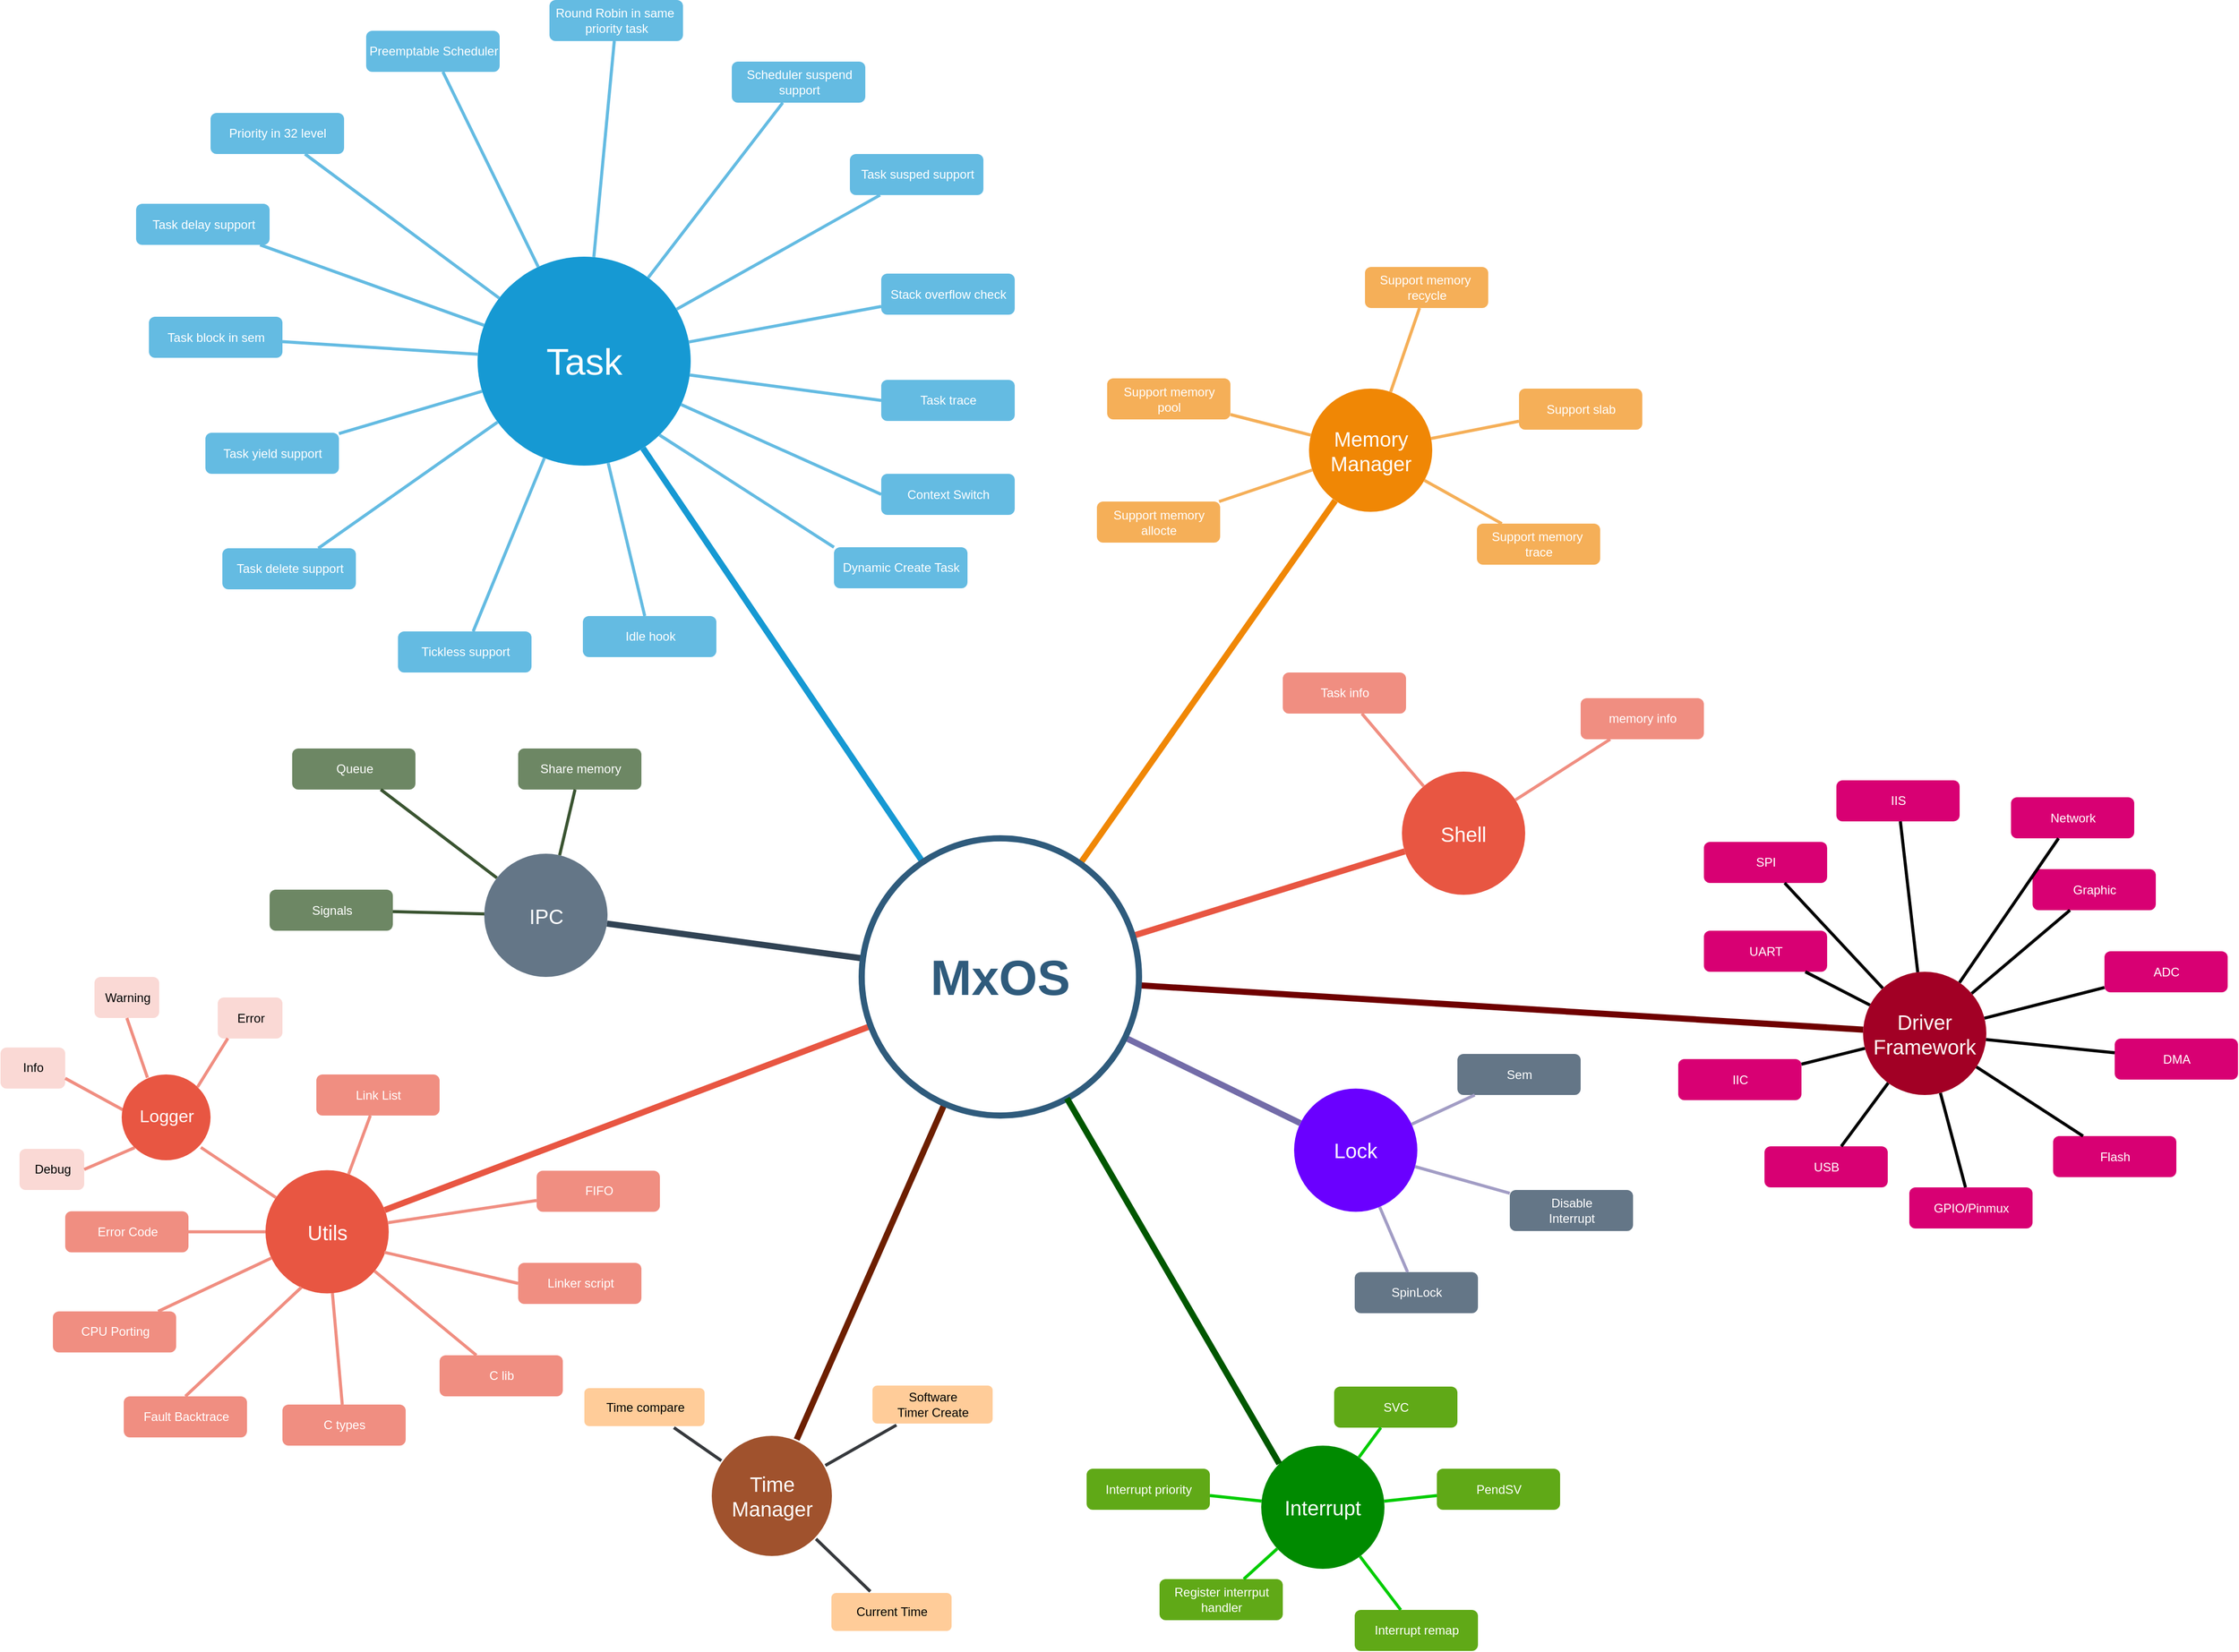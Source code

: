 <mxfile version="14.1.5" type="device"><diagram id="6a731a19-8d31-9384-78a2-239565b7b9f0" name="Page-1"><mxGraphModel dx="3749" dy="2404" grid="1" gridSize="10" guides="1" tooltips="1" connect="1" arrows="1" fold="1" page="1" pageScale="1" pageWidth="1169" pageHeight="827" math="0" shadow="0"><root><mxCell id="0"/><mxCell id="1" parent="0"/><mxCell id="1350" value="Task" style="ellipse;whiteSpace=wrap;html=1;shadow=0;fontFamily=Helvetica;fontSize=36;fontColor=#FFFFFF;align=center;strokeWidth=3;fillColor=#1699D3;strokeColor=none;" parent="1" vertex="1"><mxGeometry x="587" y="110" width="207.5" height="203.5" as="geometry"/></mxCell><mxCell id="1351" value="Memory&lt;br&gt;Manager" style="ellipse;whiteSpace=wrap;html=1;shadow=0;fontFamily=Helvetica;fontSize=20;fontColor=#FFFFFF;align=center;strokeWidth=3;fillColor=#F08705;strokeColor=none;gradientColor=none;" parent="1" vertex="1"><mxGeometry x="1396.5" y="238.5" width="120" height="120" as="geometry"/></mxCell><mxCell id="1352" value="Shell" style="ellipse;whiteSpace=wrap;html=1;shadow=0;fontFamily=Helvetica;fontSize=20;fontColor=#FFFFFF;align=center;strokeWidth=3;fillColor=#E85642;strokeColor=none;" parent="1" vertex="1"><mxGeometry x="1487" y="611.5" width="120" height="120" as="geometry"/></mxCell><mxCell id="1353" value="Driver Framework" style="ellipse;whiteSpace=wrap;html=1;shadow=0;fontFamily=Helvetica;fontSize=20;fontColor=#ffffff;align=center;strokeWidth=3;fillColor=#a20025;strokeColor=none;" parent="1" vertex="1"><mxGeometry x="1936" y="806.5" width="120" height="120" as="geometry"/></mxCell><mxCell id="1354" value="Lock" style="ellipse;whiteSpace=wrap;html=1;shadow=0;fontFamily=Helvetica;fontSize=20;fontColor=#ffffff;align=center;strokeWidth=3;fillColor=#6a00ff;strokeColor=none;" parent="1" vertex="1"><mxGeometry x="1382" y="920.25" width="120" height="120" as="geometry"/></mxCell><mxCell id="1355" value="Time&lt;br&gt;Manager" style="ellipse;whiteSpace=wrap;html=1;shadow=0;fontFamily=Helvetica;fontSize=20;fontColor=#ffffff;align=center;strokeWidth=3;fillColor=#a0522d;strokeColor=#FFFFFF;" parent="1" vertex="1"><mxGeometry x="813.5" y="1257" width="120" height="120" as="geometry"/></mxCell><mxCell id="1356" value="Utils" style="ellipse;whiteSpace=wrap;html=1;shadow=0;fontFamily=Helvetica;fontSize=20;fontColor=#FFFFFF;align=center;strokeWidth=3;fillColor=#E85642;strokeColor=none;" parent="1" vertex="1"><mxGeometry x="380.5" y="999.75" width="120" height="120" as="geometry"/></mxCell><mxCell id="1357" value="Support memory&lt;br&gt;allocte" style="rounded=1;fillColor=#f5af58;strokeColor=none;strokeWidth=3;shadow=0;html=1;fontColor=#FFFFFF;" parent="1" vertex="1"><mxGeometry x="1190" y="348.5" width="120" height="40" as="geometry"/></mxCell><mxCell id="1358" value="Task delete support" style="rounded=1;fillColor=#64BBE2;strokeColor=none;strokeWidth=3;shadow=0;html=1;fontColor=#FFFFFF;" parent="1" vertex="1"><mxGeometry x="338.5" y="394" width="130" height="40" as="geometry"/></mxCell><mxCell id="1359" style="endArrow=none;strokeWidth=6;strokeColor=#1699D3;html=1;" parent="1" source="1515" target="1350" edge="1"><mxGeometry relative="1" as="geometry"/></mxCell><mxCell id="1360" style="endArrow=none;strokeWidth=6;strokeColor=#f08705;html=1;" parent="1" source="1515" target="1351" edge="1"><mxGeometry relative="1" as="geometry"/></mxCell><mxCell id="1361" style="endArrow=none;strokeWidth=6;strokeColor=#E85642;html=1;" parent="1" source="1515" target="1352" edge="1"><mxGeometry relative="1" as="geometry"/></mxCell><mxCell id="1362" style="endArrow=none;strokeWidth=6;strokeColor=#6F0000;html=1;fillColor=#a20025;" parent="1" source="1515" target="1353" edge="1"><mxGeometry relative="1" as="geometry"/></mxCell><mxCell id="1363" style="endArrow=none;strokeWidth=6;strokeColor=#314354;html=1;fillColor=#647687;" parent="1" source="1515" target="1516" edge="1"><mxGeometry relative="1" as="geometry"/></mxCell><mxCell id="1364" style="endArrow=none;strokeWidth=6;strokeColor=#736ca8;html=1;" parent="1" source="1515" target="1354" edge="1"><mxGeometry relative="1" as="geometry"/></mxCell><mxCell id="1365" value="" style="edgeStyle=none;endArrow=none;strokeWidth=6;strokeColor=#6D1F00;html=1;fillColor=#a0522d;" parent="1" source="1515" target="1355" edge="1"><mxGeometry x="181" y="226.5" width="100" height="100" as="geometry"><mxPoint x="181" y="326.5" as="sourcePoint"/><mxPoint x="281" y="226.5" as="targetPoint"/></mxGeometry></mxCell><mxCell id="1366" value="" style="edgeStyle=none;endArrow=none;strokeWidth=6;strokeColor=#E85642;html=1;" parent="1" source="1515" target="1356" edge="1"><mxGeometry x="181" y="226.5" width="100" height="100" as="geometry"><mxPoint x="181" y="326.5" as="sourcePoint"/><mxPoint x="281" y="226.5" as="targetPoint"/></mxGeometry></mxCell><mxCell id="1367" value="Tickless support" style="rounded=1;fillColor=#64BBE2;strokeColor=none;strokeWidth=3;shadow=0;html=1;fontColor=#FFFFFF;" parent="1" vertex="1"><mxGeometry x="509.5" y="475" width="130" height="40" as="geometry"/></mxCell><mxCell id="1368" value="Task yield support" style="rounded=1;fillColor=#64BBE2;strokeColor=none;strokeWidth=3;shadow=0;html=1;fontColor=#FFFFFF;" parent="1" vertex="1"><mxGeometry x="322" y="281.5" width="130" height="40" as="geometry"/></mxCell><mxCell id="1369" value="Task block in sem" style="rounded=1;fillColor=#64BBE2;strokeColor=none;strokeWidth=3;shadow=0;html=1;fontColor=#FFFFFF;" parent="1" vertex="1"><mxGeometry x="267" y="168.5" width="130" height="40" as="geometry"/></mxCell><mxCell id="1370" value="Task delay support" style="rounded=1;fillColor=#64BBE2;strokeColor=none;strokeWidth=3;shadow=0;html=1;fontColor=#FFFFFF;" parent="1" vertex="1"><mxGeometry x="254.5" y="58.5" width="130" height="40" as="geometry"/></mxCell><mxCell id="1371" value="Priority in 32 level" style="rounded=1;fillColor=#64BBE2;strokeColor=none;strokeWidth=3;shadow=0;html=1;fontColor=#FFFFFF;" parent="1" vertex="1"><mxGeometry x="327" y="-30" width="130" height="40" as="geometry"/></mxCell><mxCell id="1372" value="Preemptable Scheduler" style="rounded=1;fillColor=#64BBE2;strokeColor=none;strokeWidth=3;shadow=0;html=1;fontColor=#FFFFFF;" parent="1" vertex="1"><mxGeometry x="478.5" y="-110" width="130" height="40" as="geometry"/></mxCell><mxCell id="1373" value="Round Robin in same&amp;nbsp;&lt;br&gt;priority task" style="rounded=1;fillColor=#64BBE2;strokeColor=none;strokeWidth=3;shadow=0;html=1;fontColor=#FFFFFF;" parent="1" vertex="1"><mxGeometry x="657" y="-140" width="130" height="40" as="geometry"/></mxCell><mxCell id="1374" value="Scheduler suspend&lt;br&gt;support" style="rounded=1;fillColor=#64BBE2;strokeColor=none;strokeWidth=3;shadow=0;html=1;fontColor=#FFFFFF;" parent="1" vertex="1"><mxGeometry x="834.5" y="-80" width="130" height="40" as="geometry"/></mxCell><mxCell id="1375" value="Task susped support" style="rounded=1;fillColor=#64BBE2;strokeColor=none;strokeWidth=3;shadow=0;html=1;fontColor=#FFFFFF;" parent="1" vertex="1"><mxGeometry x="949.5" y="10" width="130" height="40" as="geometry"/></mxCell><mxCell id="1376" value="Stack overflow check" style="rounded=1;fillColor=#64BBE2;strokeColor=none;strokeWidth=3;shadow=0;html=1;fontColor=#FFFFFF;" parent="1" vertex="1"><mxGeometry x="980" y="126.5" width="130" height="40" as="geometry"/></mxCell><mxCell id="1377" value="" style="edgeStyle=none;endArrow=none;strokeWidth=3;strokeColor=#64BBE2;html=1;" parent="1" source="1350" target="1376" edge="1"><mxGeometry x="-122.5" y="-48.5" width="100" height="100" as="geometry"><mxPoint x="-122.5" y="51.5" as="sourcePoint"/><mxPoint x="-22.5" y="-48.5" as="targetPoint"/></mxGeometry></mxCell><mxCell id="1378" value="" style="edgeStyle=none;endArrow=none;strokeWidth=3;strokeColor=#64BBE2;html=1;" parent="1" source="1350" target="1367" edge="1"><mxGeometry x="-122.5" y="-48.5" width="100" height="100" as="geometry"><mxPoint x="-122.5" y="51.5" as="sourcePoint"/><mxPoint x="-22.5" y="-48.5" as="targetPoint"/></mxGeometry></mxCell><mxCell id="1379" value="" style="edgeStyle=none;endArrow=none;strokeWidth=3;strokeColor=#64BBE2;html=1;" parent="1" source="1350" target="1358" edge="1"><mxGeometry x="-122.5" y="-48.5" width="100" height="100" as="geometry"><mxPoint x="-122.5" y="51.5" as="sourcePoint"/><mxPoint x="-22.5" y="-48.5" as="targetPoint"/></mxGeometry></mxCell><mxCell id="1380" value="" style="edgeStyle=none;endArrow=none;strokeWidth=3;strokeColor=#64BBE2;html=1;" parent="1" source="1350" target="1368" edge="1"><mxGeometry x="-122.5" y="-48.5" width="100" height="100" as="geometry"><mxPoint x="-122.5" y="51.5" as="sourcePoint"/><mxPoint x="-22.5" y="-48.5" as="targetPoint"/></mxGeometry></mxCell><mxCell id="1381" value="" style="edgeStyle=none;endArrow=none;strokeWidth=3;strokeColor=#64BBE2;html=1;" parent="1" source="1350" target="1369" edge="1"><mxGeometry x="-122.5" y="-48.5" width="100" height="100" as="geometry"><mxPoint x="-122.5" y="51.5" as="sourcePoint"/><mxPoint x="-22.5" y="-48.5" as="targetPoint"/></mxGeometry></mxCell><mxCell id="1382" value="" style="edgeStyle=none;endArrow=none;strokeWidth=3;strokeColor=#64BBE2;html=1;" parent="1" source="1350" target="1370" edge="1"><mxGeometry x="-122.5" y="-48.5" width="100" height="100" as="geometry"><mxPoint x="-122.5" y="51.5" as="sourcePoint"/><mxPoint x="-22.5" y="-48.5" as="targetPoint"/></mxGeometry></mxCell><mxCell id="1383" value="" style="edgeStyle=none;endArrow=none;strokeWidth=3;strokeColor=#64BBE2;html=1;" parent="1" source="1350" target="1371" edge="1"><mxGeometry x="-122.5" y="-48.5" width="100" height="100" as="geometry"><mxPoint x="-122.5" y="51.5" as="sourcePoint"/><mxPoint x="-22.5" y="-48.5" as="targetPoint"/></mxGeometry></mxCell><mxCell id="1384" value="" style="edgeStyle=none;endArrow=none;strokeWidth=3;strokeColor=#64BBE2;html=1;" parent="1" source="1350" target="1372" edge="1"><mxGeometry x="-122.5" y="-48.5" width="100" height="100" as="geometry"><mxPoint x="-122.5" y="51.5" as="sourcePoint"/><mxPoint x="-22.5" y="-48.5" as="targetPoint"/></mxGeometry></mxCell><mxCell id="1385" value="" style="edgeStyle=none;endArrow=none;strokeWidth=3;strokeColor=#64BBE2;html=1;" parent="1" source="1350" target="1373" edge="1"><mxGeometry x="-122.5" y="-48.5" width="100" height="100" as="geometry"><mxPoint x="-122.5" y="51.5" as="sourcePoint"/><mxPoint x="-22.5" y="-48.5" as="targetPoint"/></mxGeometry></mxCell><mxCell id="1386" value="" style="edgeStyle=none;endArrow=none;strokeWidth=3;strokeColor=#64BBE2;html=1;" parent="1" source="1350" target="1374" edge="1"><mxGeometry x="-122.5" y="-48.5" width="100" height="100" as="geometry"><mxPoint x="-122.5" y="51.5" as="sourcePoint"/><mxPoint x="-22.5" y="-48.5" as="targetPoint"/></mxGeometry></mxCell><mxCell id="1387" value="" style="edgeStyle=none;endArrow=none;strokeWidth=3;strokeColor=#64BBE2;html=1;" parent="1" source="1350" target="1375" edge="1"><mxGeometry x="-122.5" y="-48.5" width="100" height="100" as="geometry"><mxPoint x="-122.5" y="51.5" as="sourcePoint"/><mxPoint x="-22.5" y="-48.5" as="targetPoint"/></mxGeometry></mxCell><mxCell id="1390" value="Support memory &lt;br&gt;pool" style="rounded=1;fillColor=#f5af58;strokeColor=none;strokeWidth=3;shadow=0;html=1;fontColor=#FFFFFF;" parent="1" vertex="1"><mxGeometry x="1200" y="228.5" width="120" height="40" as="geometry"/></mxCell><mxCell id="1393" value="Support memory&amp;nbsp;&lt;br&gt;recycle" style="rounded=1;fillColor=#f5af58;strokeColor=none;strokeWidth=3;shadow=0;html=1;fontColor=#FFFFFF;" parent="1" vertex="1"><mxGeometry x="1451" y="120" width="120" height="40" as="geometry"/></mxCell><mxCell id="1394" value="Support slab" style="rounded=1;fillColor=#f5af58;strokeColor=none;strokeWidth=3;shadow=0;html=1;fontColor=#FFFFFF;" parent="1" vertex="1"><mxGeometry x="1601" y="238.5" width="120" height="40" as="geometry"/></mxCell><mxCell id="1396" value="Support memory&amp;nbsp;&lt;br&gt;trace" style="rounded=1;fillColor=#f5af58;strokeColor=none;strokeWidth=3;shadow=0;html=1;fontColor=#FFFFFF;" parent="1" vertex="1"><mxGeometry x="1560" y="370" width="120" height="40" as="geometry"/></mxCell><mxCell id="1399" value="" style="edgeStyle=none;endArrow=none;strokeWidth=3;strokeColor=#F5AF58;html=1;" parent="1" source="1351" target="1357" edge="1"><mxGeometry x="280" y="48.5" width="100" height="100" as="geometry"><mxPoint x="280" y="148.5" as="sourcePoint"/><mxPoint x="380" y="48.5" as="targetPoint"/></mxGeometry></mxCell><mxCell id="1402" value="" style="edgeStyle=none;endArrow=none;strokeWidth=3;strokeColor=#F5AF58;html=1;" parent="1" source="1351" target="1390" edge="1"><mxGeometry x="280" y="48.5" width="100" height="100" as="geometry"><mxPoint x="280" y="148.5" as="sourcePoint"/><mxPoint x="380" y="48.5" as="targetPoint"/></mxGeometry></mxCell><mxCell id="1405" value="" style="edgeStyle=none;endArrow=none;strokeWidth=3;strokeColor=#F5AF58;html=1;" parent="1" source="1351" target="1393" edge="1"><mxGeometry x="280" y="48.5" width="100" height="100" as="geometry"><mxPoint x="280" y="148.5" as="sourcePoint"/><mxPoint x="380" y="48.5" as="targetPoint"/></mxGeometry></mxCell><mxCell id="1406" value="" style="edgeStyle=none;endArrow=none;strokeWidth=3;strokeColor=#F5AF58;html=1;" parent="1" source="1351" target="1394" edge="1"><mxGeometry x="280" y="48.5" width="100" height="100" as="geometry"><mxPoint x="280" y="148.5" as="sourcePoint"/><mxPoint x="380" y="48.5" as="targetPoint"/></mxGeometry></mxCell><mxCell id="1408" value="" style="edgeStyle=none;endArrow=none;strokeWidth=3;strokeColor=#F5AF58;html=1;" parent="1" source="1351" target="1396" edge="1"><mxGeometry x="280" y="48.5" width="100" height="100" as="geometry"><mxPoint x="280" y="148.5" as="sourcePoint"/><mxPoint x="380" y="48.5" as="targetPoint"/></mxGeometry></mxCell><mxCell id="1414" value="memory info" style="rounded=1;fillColor=#f08e81;strokeColor=none;strokeWidth=3;shadow=0;html=1;fontColor=#FFFFFF;" parent="1" vertex="1"><mxGeometry x="1661" y="540" width="120" height="40" as="geometry"/></mxCell><mxCell id="1417" value="Task info" style="rounded=1;fillColor=#f08e81;strokeColor=none;strokeWidth=3;shadow=0;html=1;fontColor=#FFFFFF;" parent="1" vertex="1"><mxGeometry x="1371" y="515" width="120" height="40" as="geometry"/></mxCell><mxCell id="1425" value="" style="edgeStyle=none;endArrow=none;strokeWidth=3;strokeColor=#F08E81;html=1;" parent="1" source="1352" target="1414" edge="1"><mxGeometry x="-183" y="361.5" width="100" height="100" as="geometry"><mxPoint x="-183" y="461.5" as="sourcePoint"/><mxPoint x="-83" y="361.5" as="targetPoint"/></mxGeometry></mxCell><mxCell id="1428" value="" style="edgeStyle=none;endArrow=none;strokeWidth=3;strokeColor=#F08E81;html=1;" parent="1" source="1352" target="1417" edge="1"><mxGeometry x="-183" y="361.5" width="100" height="100" as="geometry"><mxPoint x="-183" y="461.5" as="sourcePoint"/><mxPoint x="-83" y="361.5" as="targetPoint"/></mxGeometry></mxCell><mxCell id="1435" value="UART" style="rounded=1;fillColor=#d80073;strokeWidth=3;shadow=0;html=1;fontColor=#ffffff;strokeColor=none;" parent="1" vertex="1"><mxGeometry x="1781" y="766.5" width="120" height="40" as="geometry"/></mxCell><mxCell id="1436" value="SPI" style="rounded=1;fillColor=#d80073;strokeWidth=3;shadow=0;html=1;fontColor=#ffffff;strokeColor=none;" parent="1" vertex="1"><mxGeometry x="1781" y="680" width="120" height="40" as="geometry"/></mxCell><mxCell id="1437" value="IIS" style="rounded=1;fillColor=#d80073;strokeWidth=3;shadow=0;html=1;fontColor=#ffffff;strokeColor=none;" parent="1" vertex="1"><mxGeometry x="1910" y="620" width="120" height="40" as="geometry"/></mxCell><mxCell id="1438" value="Network" style="rounded=1;fillColor=#d80073;strokeWidth=3;shadow=0;html=1;fontColor=#ffffff;strokeColor=none;" parent="1" vertex="1"><mxGeometry x="2080" y="636.5" width="120" height="40" as="geometry"/></mxCell><mxCell id="1439" value="Graphic" style="rounded=1;fillColor=#d80073;strokeWidth=3;shadow=0;html=1;fontColor=#ffffff;strokeColor=none;" parent="1" vertex="1"><mxGeometry x="2101" y="706.5" width="120" height="40" as="geometry"/></mxCell><mxCell id="1440" value="ADC" style="rounded=1;fillColor=#d80073;strokeWidth=3;shadow=0;html=1;fontColor=#ffffff;strokeColor=none;" parent="1" vertex="1"><mxGeometry x="2171" y="786.5" width="120" height="40" as="geometry"/></mxCell><mxCell id="1441" value="Flash" style="rounded=1;fillColor=#d80073;strokeWidth=3;shadow=0;html=1;fontColor=#ffffff;strokeColor=none;" parent="1" vertex="1"><mxGeometry x="2121" y="966.5" width="120" height="40" as="geometry"/></mxCell><mxCell id="1442" value="DMA" style="rounded=1;fillColor=#d80073;strokeWidth=3;shadow=0;html=1;fontColor=#ffffff;strokeColor=none;" parent="1" vertex="1"><mxGeometry x="2181" y="871.5" width="120" height="40" as="geometry"/></mxCell><mxCell id="1443" value="GPIO/Pinmux" style="rounded=1;fillColor=#d80073;strokeWidth=3;shadow=0;html=1;fontColor=#ffffff;strokeColor=none;" parent="1" vertex="1"><mxGeometry x="1981" y="1016.5" width="120" height="40" as="geometry"/></mxCell><mxCell id="1444" value="USB" style="rounded=1;fillColor=#d80073;strokeWidth=3;shadow=0;html=1;fontColor=#ffffff;strokeColor=none;" parent="1" vertex="1"><mxGeometry x="1840" y="976.5" width="120" height="40" as="geometry"/></mxCell><mxCell id="1445" value="IIC" style="rounded=1;fillColor=#d80073;strokeWidth=3;shadow=0;html=1;fontColor=#ffffff;strokeColor=none;" parent="1" vertex="1"><mxGeometry x="1756" y="891.5" width="120" height="40" as="geometry"/></mxCell><mxCell id="1446" value="" style="edgeStyle=none;endArrow=none;strokeWidth=3;html=1;fillColor=#d80073;" parent="1" source="1353" target="1435" edge="1"><mxGeometry x="-24" y="196.5" width="100" height="100" as="geometry"><mxPoint x="-24" y="296.5" as="sourcePoint"/><mxPoint x="76" y="196.5" as="targetPoint"/></mxGeometry></mxCell><mxCell id="1447" value="" style="edgeStyle=none;endArrow=none;strokeWidth=3;html=1;fillColor=#d80073;" parent="1" source="1353" target="1436" edge="1"><mxGeometry x="-24" y="196.5" width="100" height="100" as="geometry"><mxPoint x="-24" y="296.5" as="sourcePoint"/><mxPoint x="76" y="196.5" as="targetPoint"/></mxGeometry></mxCell><mxCell id="1448" value="" style="edgeStyle=none;endArrow=none;strokeWidth=3;html=1;fillColor=#d80073;" parent="1" source="1353" target="1437" edge="1"><mxGeometry x="-24" y="196.5" width="100" height="100" as="geometry"><mxPoint x="-24" y="296.5" as="sourcePoint"/><mxPoint x="76" y="196.5" as="targetPoint"/></mxGeometry></mxCell><mxCell id="1449" value="" style="edgeStyle=none;endArrow=none;strokeWidth=3;html=1;fillColor=#d80073;" parent="1" source="1353" target="1438" edge="1"><mxGeometry x="-24" y="196.5" width="100" height="100" as="geometry"><mxPoint x="-24" y="296.5" as="sourcePoint"/><mxPoint x="76" y="196.5" as="targetPoint"/></mxGeometry></mxCell><mxCell id="1450" value="" style="edgeStyle=none;endArrow=none;strokeWidth=3;html=1;fillColor=#d80073;" parent="1" source="1353" target="1439" edge="1"><mxGeometry x="-24" y="196.5" width="100" height="100" as="geometry"><mxPoint x="-24" y="296.5" as="sourcePoint"/><mxPoint x="76" y="196.5" as="targetPoint"/></mxGeometry></mxCell><mxCell id="1451" value="" style="edgeStyle=none;endArrow=none;strokeWidth=3;html=1;fillColor=#d80073;" parent="1" source="1353" target="1440" edge="1"><mxGeometry x="-24" y="196.5" width="100" height="100" as="geometry"><mxPoint x="-24" y="296.5" as="sourcePoint"/><mxPoint x="76" y="196.5" as="targetPoint"/></mxGeometry></mxCell><mxCell id="1452" value="" style="edgeStyle=none;endArrow=none;strokeWidth=3;html=1;fillColor=#d80073;" parent="1" source="1353" target="1442" edge="1"><mxGeometry x="-24" y="196.5" width="100" height="100" as="geometry"><mxPoint x="-24" y="296.5" as="sourcePoint"/><mxPoint x="76" y="196.5" as="targetPoint"/></mxGeometry></mxCell><mxCell id="1453" value="" style="edgeStyle=none;endArrow=none;strokeWidth=3;html=1;fillColor=#d80073;" parent="1" source="1353" target="1441" edge="1"><mxGeometry x="-24" y="196.5" width="100" height="100" as="geometry"><mxPoint x="-24" y="296.5" as="sourcePoint"/><mxPoint x="76" y="196.5" as="targetPoint"/></mxGeometry></mxCell><mxCell id="1454" value="" style="edgeStyle=none;endArrow=none;strokeWidth=3;html=1;fillColor=#d80073;" parent="1" source="1353" target="1443" edge="1"><mxGeometry x="-24" y="196.5" width="100" height="100" as="geometry"><mxPoint x="-24" y="296.5" as="sourcePoint"/><mxPoint x="76" y="196.5" as="targetPoint"/></mxGeometry></mxCell><mxCell id="1455" value="" style="edgeStyle=none;endArrow=none;strokeWidth=3;html=1;fillColor=#d80073;" parent="1" source="1353" target="1444" edge="1"><mxGeometry x="-24" y="196.5" width="100" height="100" as="geometry"><mxPoint x="-24" y="296.5" as="sourcePoint"/><mxPoint x="76" y="196.5" as="targetPoint"/></mxGeometry></mxCell><mxCell id="1456" value="" style="edgeStyle=none;endArrow=none;strokeWidth=3;html=1;fillColor=#d80073;" parent="1" source="1353" target="1445" edge="1"><mxGeometry x="-24" y="196.5" width="100" height="100" as="geometry"><mxPoint x="-24" y="296.5" as="sourcePoint"/><mxPoint x="76" y="196.5" as="targetPoint"/></mxGeometry></mxCell><mxCell id="1457" value="SpinLock" style="rounded=1;fillColor=#647687;strokeWidth=3;shadow=0;html=1;fontColor=#ffffff;strokeColor=none;" parent="1" vertex="1"><mxGeometry x="1441" y="1099" width="120" height="40" as="geometry"/></mxCell><mxCell id="1459" value="Sem" style="rounded=1;fillColor=#647687;strokeWidth=3;shadow=0;html=1;fontColor=#ffffff;strokeColor=none;" parent="1" vertex="1"><mxGeometry x="1541" y="886.5" width="120" height="40" as="geometry"/></mxCell><mxCell id="1460" value="Disable&lt;br&gt;Interrupt" style="rounded=1;fillColor=#647687;strokeWidth=3;shadow=0;html=1;fontColor=#ffffff;strokeColor=none;" parent="1" vertex="1"><mxGeometry x="1592" y="1019" width="120" height="40" as="geometry"/></mxCell><mxCell id="1463" value="" style="edgeStyle=none;endArrow=none;strokeWidth=3;strokeColor=#A29DC5;html=1;" parent="1" source="1354" target="1460" edge="1"><mxGeometry x="-78" y="-354.75" width="100" height="100" as="geometry"><mxPoint x="-78" y="-254.75" as="sourcePoint"/><mxPoint x="22" y="-354.75" as="targetPoint"/></mxGeometry></mxCell><mxCell id="1467" value="" style="edgeStyle=none;endArrow=none;strokeWidth=3;strokeColor=#A29DC5;html=1;" parent="1" source="1354" target="1457" edge="1"><mxGeometry x="-78" y="-354.75" width="100" height="100" as="geometry"><mxPoint x="-78" y="-254.75" as="sourcePoint"/><mxPoint x="22" y="-354.75" as="targetPoint"/></mxGeometry></mxCell><mxCell id="1475" value="Time compare" style="rounded=1;fillColor=#ffcc99;strokeWidth=3;shadow=0;html=1;strokeColor=#FFFFFF;" parent="1" vertex="1"><mxGeometry x="689.5" y="1210.5" width="120" height="40" as="geometry"/></mxCell><mxCell id="1477" value="Current Time" style="rounded=1;fillColor=#ffcc99;strokeWidth=3;shadow=0;html=1;strokeColor=#FFFFFF;" parent="1" vertex="1"><mxGeometry x="930" y="1410" width="120" height="40" as="geometry"/></mxCell><mxCell id="1478" value="Software&lt;br&gt;Timer Create" style="rounded=1;fillColor=#ffcc99;strokeWidth=3;shadow=0;html=1;strokeColor=#FFFFFF;" parent="1" vertex="1"><mxGeometry x="970" y="1208" width="120" height="40" as="geometry"/></mxCell><mxCell id="1479" value="" style="edgeStyle=none;endArrow=none;strokeWidth=3;strokeColor=#36393d;html=1;fillColor=#ffcc99;" parent="1" source="1355" target="1478" edge="1"><mxGeometry x="-106.5" y="-13" width="100" height="100" as="geometry"><mxPoint x="-106.5" y="87" as="sourcePoint"/><mxPoint x="-6.5" y="-13" as="targetPoint"/></mxGeometry></mxCell><mxCell id="1487" value="" style="edgeStyle=none;endArrow=none;strokeWidth=3;strokeColor=#36393d;html=1;fillColor=#ffcc99;" parent="1" source="1355" target="1475" edge="1"><mxGeometry x="-106.5" y="-13" width="100" height="100" as="geometry"><mxPoint x="-106.5" y="87" as="sourcePoint"/><mxPoint x="-6.5" y="-13" as="targetPoint"/></mxGeometry></mxCell><mxCell id="1489" value="" style="edgeStyle=none;endArrow=none;strokeWidth=3;strokeColor=#36393d;html=1;fillColor=#ffcc99;" parent="1" source="1355" target="1477" edge="1"><mxGeometry x="-106.5" y="-13" width="100" height="100" as="geometry"><mxPoint x="-106.5" y="87" as="sourcePoint"/><mxPoint x="-6.5" y="-13" as="targetPoint"/></mxGeometry></mxCell><mxCell id="1492" value="Link List" style="rounded=1;fillColor=#f08e81;strokeColor=none;strokeWidth=3;shadow=0;html=1;fontColor=#FFFFFF;" parent="1" vertex="1"><mxGeometry x="430" y="906.5" width="120" height="40" as="geometry"/></mxCell><mxCell id="1495" value="Error Code" style="rounded=1;fillColor=#f08e81;strokeColor=none;strokeWidth=3;shadow=0;html=1;fontColor=#FFFFFF;" parent="1" vertex="1"><mxGeometry x="185.5" y="1039.75" width="120" height="40" as="geometry"/></mxCell><mxCell id="1498" value="CPU Porting" style="rounded=1;fillColor=#f08e81;strokeColor=none;strokeWidth=3;shadow=0;html=1;fontColor=#FFFFFF;" parent="1" vertex="1"><mxGeometry x="173.5" y="1137.25" width="120" height="40" as="geometry"/></mxCell><mxCell id="1499" value="C types" style="rounded=1;fillColor=#f08e81;strokeColor=none;strokeWidth=3;shadow=0;html=1;fontColor=#FFFFFF;" parent="1" vertex="1"><mxGeometry x="397" y="1228" width="120" height="40" as="geometry"/></mxCell><mxCell id="1500" value="C lib" style="rounded=1;fillColor=#f08e81;strokeColor=none;strokeWidth=3;shadow=0;html=1;fontColor=#FFFFFF;" parent="1" vertex="1"><mxGeometry x="550" y="1180" width="120" height="40" as="geometry"/></mxCell><mxCell id="1501" value="FIFO" style="rounded=1;fillColor=#f08e81;strokeColor=none;strokeWidth=3;shadow=0;html=1;fontColor=#FFFFFF;" parent="1" vertex="1"><mxGeometry x="644.5" y="1000.25" width="120" height="40" as="geometry"/></mxCell><mxCell id="1502" value="" style="edgeStyle=none;endArrow=none;strokeWidth=3;strokeColor=#F08E81;html=1;" parent="1" source="1356" target="1501" edge="1"><mxGeometry x="10.5" y="-120.25" width="100" height="100" as="geometry"><mxPoint x="10.5" y="-20.25" as="sourcePoint"/><mxPoint x="110.5" y="-120.25" as="targetPoint"/></mxGeometry></mxCell><mxCell id="1505" value="" style="edgeStyle=none;endArrow=none;strokeWidth=3;strokeColor=#F08E81;html=1;" parent="1" source="1356" target="1492" edge="1"><mxGeometry x="10.5" y="-120.25" width="100" height="100" as="geometry"><mxPoint x="10.5" y="-20.25" as="sourcePoint"/><mxPoint x="110.5" y="-120.25" as="targetPoint"/></mxGeometry></mxCell><mxCell id="1506" value="" style="edgeStyle=none;endArrow=none;strokeWidth=3;strokeColor=#F08E81;html=1;entryX=0.891;entryY=0.851;entryDx=0;entryDy=0;entryPerimeter=0;" parent="1" source="1356" target="Yd_6JhWz9Y4UGz1o7Z17-1590" edge="1"><mxGeometry x="10.5" y="-120.25" width="100" height="100" as="geometry"><mxPoint x="10.5" y="-20.25" as="sourcePoint"/><mxPoint x="110.5" y="-120.25" as="targetPoint"/></mxGeometry></mxCell><mxCell id="1508" value="" style="edgeStyle=none;endArrow=none;strokeWidth=3;strokeColor=#F08E81;html=1;" parent="1" source="1356" target="1495" edge="1"><mxGeometry x="10.5" y="-120.25" width="100" height="100" as="geometry"><mxPoint x="10.5" y="-20.25" as="sourcePoint"/><mxPoint x="110.5" y="-120.25" as="targetPoint"/></mxGeometry></mxCell><mxCell id="1511" value="" style="edgeStyle=none;endArrow=none;strokeWidth=3;strokeColor=#F08E81;html=1;" parent="1" source="1356" target="1498" edge="1"><mxGeometry x="10.5" y="-120.25" width="100" height="100" as="geometry"><mxPoint x="10.5" y="-20.25" as="sourcePoint"/><mxPoint x="110.5" y="-120.25" as="targetPoint"/></mxGeometry></mxCell><mxCell id="1512" value="" style="edgeStyle=none;endArrow=none;strokeWidth=3;strokeColor=#F08E81;html=1;" parent="1" source="1356" target="1499" edge="1"><mxGeometry x="10.5" y="-120.25" width="100" height="100" as="geometry"><mxPoint x="10.5" y="-20.25" as="sourcePoint"/><mxPoint x="110.5" y="-120.25" as="targetPoint"/></mxGeometry></mxCell><mxCell id="1513" value="" style="edgeStyle=none;endArrow=none;strokeWidth=3;strokeColor=#F08E81;html=1;" parent="1" source="1356" target="1500" edge="1"><mxGeometry x="10.5" y="-120.25" width="100" height="100" as="geometry"><mxPoint x="10.5" y="-20.25" as="sourcePoint"/><mxPoint x="110.5" y="-120.25" as="targetPoint"/></mxGeometry></mxCell><mxCell id="1514" style="edgeStyle=orthogonalEdgeStyle;rounded=0;html=1;exitX=0.75;exitY=0;entryX=0.75;entryY=0;startArrow=none;startFill=0;endArrow=block;endFill=1;jettySize=auto;orthogonalLoop=1;strokeColor=#12aab5;strokeWidth=6;fontSize=20;fontColor=#2F5B7C;" parent="1" source="1414" target="1414" edge="1"><mxGeometry relative="1" as="geometry"/></mxCell><mxCell id="1515" value="MxOS" style="ellipse;whiteSpace=wrap;html=1;shadow=0;fontFamily=Helvetica;fontSize=48;fontColor=#2F5B7C;align=center;strokeColor=#2F5B7C;strokeWidth=6;fillColor=#FFFFFF;fontStyle=1;gradientColor=none;" parent="1" vertex="1"><mxGeometry x="961" y="676.5" width="270" height="270" as="geometry"/></mxCell><mxCell id="1516" value="IPC" style="ellipse;whiteSpace=wrap;html=1;shadow=0;fontFamily=Helvetica;fontSize=20;fontColor=#ffffff;align=center;strokeWidth=3;fillColor=#647687;strokeColor=none;" parent="1" vertex="1"><mxGeometry x="593.5" y="691.5" width="120" height="120" as="geometry"/></mxCell><mxCell id="1519" value="Signals" style="rounded=1;fillColor=#6d8764;strokeWidth=3;shadow=0;html=1;fontColor=#ffffff;strokeColor=none;" parent="1" vertex="1"><mxGeometry x="384.5" y="726.5" width="120" height="40" as="geometry"/></mxCell><mxCell id="1520" value="Queue" style="rounded=1;fillColor=#6d8764;strokeWidth=3;shadow=0;html=1;fontColor=#ffffff;strokeColor=none;" parent="1" vertex="1"><mxGeometry x="406.5" y="589" width="120" height="40" as="geometry"/></mxCell><mxCell id="1521" value="Share memory" style="rounded=1;fillColor=#6d8764;strokeWidth=3;shadow=0;html=1;fontColor=#ffffff;strokeColor=none;" parent="1" vertex="1"><mxGeometry x="626.5" y="589" width="120" height="40" as="geometry"/></mxCell><mxCell id="Yd_6JhWz9Y4UGz1o7Z17-1543" value="" style="edgeStyle=orthogonalEdgeStyle;rounded=0;orthogonalLoop=1;jettySize=auto;html=1;" parent="1" edge="1"><mxGeometry relative="1" as="geometry"><mxPoint x="202" y="911.5" as="targetPoint"/></mxGeometry></mxCell><mxCell id="1531" value="" style="edgeStyle=none;endArrow=none;strokeWidth=3;strokeColor=#3A5431;html=1;fillColor=#6d8764;" parent="1" source="1516" target="1519" edge="1"><mxGeometry x="-1216.5" y="-333.5" width="100" height="100" as="geometry"><mxPoint x="-1216.5" y="-233.5" as="sourcePoint"/><mxPoint x="-1116.5" y="-333.5" as="targetPoint"/></mxGeometry></mxCell><mxCell id="1532" value="" style="edgeStyle=none;endArrow=none;strokeWidth=3;strokeColor=#3A5431;html=1;fillColor=#6d8764;" parent="1" source="1516" target="1520" edge="1"><mxGeometry x="-1216.5" y="-333.5" width="100" height="100" as="geometry"><mxPoint x="-1216.5" y="-233.5" as="sourcePoint"/><mxPoint x="-1116.5" y="-333.5" as="targetPoint"/></mxGeometry></mxCell><mxCell id="1533" value="" style="edgeStyle=none;endArrow=none;strokeWidth=3;strokeColor=#3A5431;html=1;fillColor=#6d8764;" parent="1" source="1516" target="1521" edge="1"><mxGeometry x="-1216.5" y="-333.5" width="100" height="100" as="geometry"><mxPoint x="-1216.5" y="-233.5" as="sourcePoint"/><mxPoint x="-1116.5" y="-333.5" as="targetPoint"/></mxGeometry></mxCell><mxCell id="1541" value="" style="edgeStyle=none;endArrow=none;strokeWidth=3;strokeColor=#A29DC5;html=1;" parent="1" source="1354" target="1459" edge="1"><mxGeometry x="-1503" y="-659.75" width="100" height="100" as="geometry"><mxPoint x="-1503" y="-559.75" as="sourcePoint"/><mxPoint x="-1403" y="-659.75" as="targetPoint"/></mxGeometry></mxCell><mxCell id="Yd_6JhWz9Y4UGz1o7Z17-1545" style="edgeStyle=orthogonalEdgeStyle;rounded=0;orthogonalLoop=1;jettySize=auto;html=1;exitX=0.5;exitY=1;exitDx=0;exitDy=0;fillColor=#ffcc99;strokeColor=#36393d;" parent="1" edge="1"><mxGeometry relative="1" as="geometry"><mxPoint x="1050" y="1329.5" as="sourcePoint"/><mxPoint x="1050" y="1329.5" as="targetPoint"/></mxGeometry></mxCell><mxCell id="Yd_6JhWz9Y4UGz1o7Z17-1546" value="Interrupt" style="ellipse;whiteSpace=wrap;html=1;shadow=0;fontFamily=Helvetica;fontSize=20;fontColor=#ffffff;align=center;strokeWidth=3;fillColor=#008a00;strokeColor=none;" parent="1" vertex="1"><mxGeometry x="1350" y="1268" width="120" height="120" as="geometry"/></mxCell><mxCell id="Yd_6JhWz9Y4UGz1o7Z17-1548" value="Register interrput&lt;br&gt;handler" style="rounded=1;fillColor=#60a917;strokeWidth=3;shadow=0;html=1;fontColor=#ffffff;strokeColor=none;" parent="1" vertex="1"><mxGeometry x="1251" y="1398" width="120" height="40" as="geometry"/></mxCell><mxCell id="Yd_6JhWz9Y4UGz1o7Z17-1549" value="SVC" style="rounded=1;fillColor=#60a917;strokeWidth=3;shadow=0;html=1;fontColor=#ffffff;strokeColor=none;" parent="1" vertex="1"><mxGeometry x="1421" y="1210.5" width="120" height="40" as="geometry"/></mxCell><mxCell id="Yd_6JhWz9Y4UGz1o7Z17-1550" value="PendSV" style="rounded=1;fillColor=#60a917;strokeWidth=3;shadow=0;html=1;fontColor=#ffffff;strokeColor=none;" parent="1" vertex="1"><mxGeometry x="1521" y="1290.5" width="120" height="40" as="geometry"/></mxCell><mxCell id="Yd_6JhWz9Y4UGz1o7Z17-1551" value="Interrupt remap" style="rounded=1;fillColor=#60a917;strokeWidth=3;shadow=0;html=1;fontColor=#ffffff;strokeColor=none;" parent="1" vertex="1"><mxGeometry x="1441" y="1428" width="120" height="40" as="geometry"/></mxCell><mxCell id="Yd_6JhWz9Y4UGz1o7Z17-1552" value="Interrupt priority" style="rounded=1;fillColor=#60a917;strokeWidth=3;shadow=0;html=1;fontColor=#ffffff;strokeColor=none;" parent="1" vertex="1"><mxGeometry x="1180" y="1290.5" width="120" height="40" as="geometry"/></mxCell><mxCell id="Yd_6JhWz9Y4UGz1o7Z17-1553" value="" style="edgeStyle=none;endArrow=none;strokeWidth=3;html=1;strokeColor=#00CC00;" parent="1" source="Yd_6JhWz9Y4UGz1o7Z17-1546" target="Yd_6JhWz9Y4UGz1o7Z17-1550" edge="1"><mxGeometry x="-129" y="-7" width="100" height="100" as="geometry"><mxPoint x="-129" y="93" as="sourcePoint"/><mxPoint x="-29" y="-7" as="targetPoint"/></mxGeometry></mxCell><mxCell id="Yd_6JhWz9Y4UGz1o7Z17-1554" value="" style="edgeStyle=none;endArrow=none;strokeWidth=3;html=1;strokeColor=#00CC00;" parent="1" source="Yd_6JhWz9Y4UGz1o7Z17-1546" target="Yd_6JhWz9Y4UGz1o7Z17-1551" edge="1"><mxGeometry x="-129" y="-7" width="100" height="100" as="geometry"><mxPoint x="-129" y="93" as="sourcePoint"/><mxPoint x="-29" y="-7" as="targetPoint"/></mxGeometry></mxCell><mxCell id="Yd_6JhWz9Y4UGz1o7Z17-1555" value="" style="edgeStyle=none;endArrow=none;strokeWidth=3;html=1;strokeColor=#00CC00;" parent="1" source="Yd_6JhWz9Y4UGz1o7Z17-1546" target="Yd_6JhWz9Y4UGz1o7Z17-1548" edge="1"><mxGeometry x="-129" y="-7" width="100" height="100" as="geometry"><mxPoint x="-129" y="93" as="sourcePoint"/><mxPoint x="-29" y="-7" as="targetPoint"/></mxGeometry></mxCell><mxCell id="Yd_6JhWz9Y4UGz1o7Z17-1556" value="" style="edgeStyle=none;endArrow=none;strokeWidth=3;html=1;strokeColor=#00CC00;" parent="1" source="Yd_6JhWz9Y4UGz1o7Z17-1546" target="Yd_6JhWz9Y4UGz1o7Z17-1552" edge="1"><mxGeometry x="-129" y="-7" width="100" height="100" as="geometry"><mxPoint x="-129" y="93" as="sourcePoint"/><mxPoint x="-29" y="-7" as="targetPoint"/></mxGeometry></mxCell><mxCell id="Yd_6JhWz9Y4UGz1o7Z17-1558" value="" style="edgeStyle=none;endArrow=none;strokeWidth=3;html=1;strokeColor=#00CC00;" parent="1" source="Yd_6JhWz9Y4UGz1o7Z17-1546" target="Yd_6JhWz9Y4UGz1o7Z17-1549" edge="1"><mxGeometry x="-1554" y="-312" width="100" height="100" as="geometry"><mxPoint x="-1554" y="-212" as="sourcePoint"/><mxPoint x="-1454" y="-312" as="targetPoint"/></mxGeometry></mxCell><mxCell id="Yd_6JhWz9Y4UGz1o7Z17-1559" style="endArrow=none;strokeWidth=6;strokeColor=#005700;html=1;exitX=0.74;exitY=0.938;exitDx=0;exitDy=0;exitPerimeter=0;entryX=0;entryY=0;entryDx=0;entryDy=0;fillColor=#008a00;" parent="1" source="1515" target="Yd_6JhWz9Y4UGz1o7Z17-1546" edge="1"><mxGeometry relative="1" as="geometry"><mxPoint x="1220.645" y="892.785" as="sourcePoint"/><mxPoint x="1730.057" y="1209.802" as="targetPoint"/></mxGeometry></mxCell><mxCell id="Yd_6JhWz9Y4UGz1o7Z17-1560" value="Idle hook" style="rounded=1;fillColor=#64BBE2;strokeColor=none;strokeWidth=3;shadow=0;html=1;fontColor=#FFFFFF;" parent="1" vertex="1"><mxGeometry x="689.5" y="460" width="130" height="40" as="geometry"/></mxCell><mxCell id="Yd_6JhWz9Y4UGz1o7Z17-1561" value="" style="edgeStyle=none;endArrow=none;strokeWidth=3;strokeColor=#64BBE2;html=1;" parent="1" source="1350" target="Yd_6JhWz9Y4UGz1o7Z17-1560" edge="1"><mxGeometry x="-253.03" y="65.9" width="100" height="100" as="geometry"><mxPoint x="611.026" y="351.5" as="sourcePoint"/><mxPoint x="-153.03" y="65.9" as="targetPoint"/></mxGeometry></mxCell><mxCell id="Yd_6JhWz9Y4UGz1o7Z17-1563" value="Task trace" style="rounded=1;fillColor=#64BBE2;strokeColor=none;strokeWidth=3;shadow=0;html=1;fontColor=#FFFFFF;" parent="1" vertex="1"><mxGeometry x="980" y="230" width="130" height="40" as="geometry"/></mxCell><mxCell id="Yd_6JhWz9Y4UGz1o7Z17-1564" value="" style="edgeStyle=none;endArrow=none;strokeWidth=3;strokeColor=#64BBE2;html=1;entryX=0;entryY=0.5;entryDx=0;entryDy=0;" parent="1" source="1350" target="Yd_6JhWz9Y4UGz1o7Z17-1563" edge="1"><mxGeometry x="-243.03" y="75.9" width="100" height="100" as="geometry"><mxPoint x="723.115" y="288.102" as="sourcePoint"/><mxPoint x="825.131" y="460" as="targetPoint"/></mxGeometry></mxCell><mxCell id="Yd_6JhWz9Y4UGz1o7Z17-1571" style="edgeStyle=none;rounded=0;orthogonalLoop=1;jettySize=auto;html=1;exitX=0.5;exitY=0;exitDx=0;exitDy=0;fontSize=36;" parent="1" source="1417" target="1417" edge="1"><mxGeometry relative="1" as="geometry"/></mxCell><mxCell id="Yd_6JhWz9Y4UGz1o7Z17-1574" value="Context Switch" style="rounded=1;fillColor=#64BBE2;strokeColor=none;strokeWidth=3;shadow=0;html=1;fontColor=#FFFFFF;" parent="1" vertex="1"><mxGeometry x="980" y="321.5" width="130" height="40" as="geometry"/></mxCell><mxCell id="Yd_6JhWz9Y4UGz1o7Z17-1575" value="" style="edgeStyle=none;endArrow=none;strokeWidth=3;strokeColor=#64BBE2;html=1;entryX=0;entryY=0.5;entryDx=0;entryDy=0;" parent="1" source="1350" target="Yd_6JhWz9Y4UGz1o7Z17-1574" edge="1"><mxGeometry x="-233.03" y="85.9" width="100" height="100" as="geometry"><mxPoint x="798.483" y="261.84" as="sourcePoint"/><mxPoint x="974.5" y="291.5" as="targetPoint"/></mxGeometry></mxCell><mxCell id="Yd_6JhWz9Y4UGz1o7Z17-1576" value="Dynamic Create Task" style="rounded=1;fillColor=#64BBE2;strokeColor=none;strokeWidth=3;shadow=0;html=1;fontColor=#FFFFFF;" parent="1" vertex="1"><mxGeometry x="934" y="393" width="130" height="40" as="geometry"/></mxCell><mxCell id="Yd_6JhWz9Y4UGz1o7Z17-1577" value="" style="edgeStyle=none;endArrow=none;strokeWidth=3;strokeColor=#64BBE2;html=1;entryX=0;entryY=0;entryDx=0;entryDy=0;exitX=1;exitY=1;exitDx=0;exitDy=0;" parent="1" source="1350" target="Yd_6JhWz9Y4UGz1o7Z17-1576" edge="1"><mxGeometry x="-223.03" y="95.9" width="100" height="100" as="geometry"><mxPoint x="773.995" y="293.813" as="sourcePoint"/><mxPoint x="971" y="380" as="targetPoint"/></mxGeometry></mxCell><mxCell id="Yd_6JhWz9Y4UGz1o7Z17-1578" value="Info" style="rounded=1;fillColor=#fad9d5;strokeWidth=3;shadow=0;html=1;strokeColor=none;" parent="1" vertex="1"><mxGeometry x="122.5" y="880.25" width="63" height="40" as="geometry"/></mxCell><mxCell id="Yd_6JhWz9Y4UGz1o7Z17-1579" value="Warning" style="rounded=1;fillColor=#fad9d5;strokeWidth=3;shadow=0;html=1;strokeColor=none;" parent="1" vertex="1"><mxGeometry x="214" y="811.5" width="63" height="40" as="geometry"/></mxCell><mxCell id="Yd_6JhWz9Y4UGz1o7Z17-1580" value="Debug" style="rounded=1;fillColor=#fad9d5;strokeWidth=3;shadow=0;html=1;strokeColor=none;" parent="1" vertex="1"><mxGeometry x="141" y="979" width="63" height="40" as="geometry"/></mxCell><mxCell id="Yd_6JhWz9Y4UGz1o7Z17-1581" value="Error" style="rounded=1;fillColor=#fad9d5;strokeWidth=3;shadow=0;html=1;strokeColor=none;" parent="1" vertex="1"><mxGeometry x="334" y="831.5" width="63" height="40" as="geometry"/></mxCell><mxCell id="Yd_6JhWz9Y4UGz1o7Z17-1582" value="" style="edgeStyle=none;endArrow=none;strokeWidth=3;strokeColor=#F08E81;html=1;exitX=0;exitY=1;exitDx=0;exitDy=0;entryX=1;entryY=0.5;entryDx=0;entryDy=0;" parent="1" source="Yd_6JhWz9Y4UGz1o7Z17-1590" target="Yd_6JhWz9Y4UGz1o7Z17-1580" edge="1"><mxGeometry x="-272.87" y="-236.5" width="100" height="100" as="geometry"><mxPoint x="102.5" y="904.75" as="sourcePoint"/><mxPoint x="230" y="997" as="targetPoint"/></mxGeometry></mxCell><mxCell id="Yd_6JhWz9Y4UGz1o7Z17-1583" value="" style="edgeStyle=none;endArrow=none;strokeWidth=3;strokeColor=#F08E81;html=1;entryX=1;entryY=0.75;entryDx=0;entryDy=0;exitX=0.011;exitY=0.411;exitDx=0;exitDy=0;exitPerimeter=0;" parent="1" source="Yd_6JhWz9Y4UGz1o7Z17-1590" target="Yd_6JhWz9Y4UGz1o7Z17-1578" edge="1"><mxGeometry x="-262.87" y="-226.5" width="100" height="100" as="geometry"><mxPoint x="132.5" y="904.75" as="sourcePoint"/><mxPoint x="8.5" y="846.0" as="targetPoint"/></mxGeometry></mxCell><mxCell id="Yd_6JhWz9Y4UGz1o7Z17-1584" value="" style="edgeStyle=none;endArrow=none;strokeWidth=3;strokeColor=#F08E81;html=1;exitX=0.29;exitY=0.037;exitDx=0;exitDy=0;entryX=0.5;entryY=1;entryDx=0;entryDy=0;exitPerimeter=0;" parent="1" source="Yd_6JhWz9Y4UGz1o7Z17-1590" target="Yd_6JhWz9Y4UGz1o7Z17-1579" edge="1"><mxGeometry x="-252.87" y="-216.5" width="100" height="100" as="geometry"><mxPoint x="192.5" y="904.75" as="sourcePoint"/><mxPoint x="217.5" y="868.25" as="targetPoint"/></mxGeometry></mxCell><mxCell id="Yd_6JhWz9Y4UGz1o7Z17-1585" value="" style="edgeStyle=none;endArrow=none;strokeWidth=3;strokeColor=#F08E81;html=1;entryX=0.156;entryY=0.995;entryDx=0;entryDy=0;exitX=1;exitY=0;exitDx=0;exitDy=0;entryPerimeter=0;" parent="1" source="Yd_6JhWz9Y4UGz1o7Z17-1590" target="Yd_6JhWz9Y4UGz1o7Z17-1581" edge="1"><mxGeometry x="-242.87" y="-206.5" width="100" height="100" as="geometry"><mxPoint x="222.5" y="904.75" as="sourcePoint"/><mxPoint x="28.5" y="866.0" as="targetPoint"/></mxGeometry></mxCell><mxCell id="Yd_6JhWz9Y4UGz1o7Z17-1586" value="Fault Backtrace" style="rounded=1;fillColor=#f08e81;strokeColor=none;strokeWidth=3;shadow=0;html=1;fontColor=#FFFFFF;" parent="1" vertex="1"><mxGeometry x="242.5" y="1220" width="120" height="40" as="geometry"/></mxCell><mxCell id="Yd_6JhWz9Y4UGz1o7Z17-1587" value="" style="edgeStyle=none;endArrow=none;strokeWidth=3;strokeColor=#F08E81;html=1;exitX=0.292;exitY=0.95;exitDx=0;exitDy=0;entryX=0.5;entryY=0;entryDx=0;entryDy=0;exitPerimeter=0;" parent="1" source="1356" target="Yd_6JhWz9Y4UGz1o7Z17-1586" edge="1"><mxGeometry x="20.5" y="-110.25" width="100" height="100" as="geometry"><mxPoint x="480.979" y="1121.432" as="sourcePoint"/><mxPoint x="520.145" y="1187.25" as="targetPoint"/></mxGeometry></mxCell><mxCell id="Yd_6JhWz9Y4UGz1o7Z17-1588" value="Linker script" style="rounded=1;fillColor=#f08e81;strokeColor=none;strokeWidth=3;shadow=0;html=1;fontColor=#FFFFFF;" parent="1" vertex="1"><mxGeometry x="626.5" y="1090" width="120" height="40" as="geometry"/></mxCell><mxCell id="Yd_6JhWz9Y4UGz1o7Z17-1589" value="" style="edgeStyle=none;endArrow=none;strokeWidth=3;strokeColor=#F08E81;html=1;exitX=0.964;exitY=0.666;exitDx=0;exitDy=0;exitPerimeter=0;entryX=0;entryY=0.5;entryDx=0;entryDy=0;" parent="1" source="1356" target="Yd_6JhWz9Y4UGz1o7Z17-1588" edge="1"><mxGeometry x="20.5" y="-110.25" width="100" height="100" as="geometry"><mxPoint x="509.857" y="1060.992" as="sourcePoint"/><mxPoint x="654.5" y="1039.227" as="targetPoint"/></mxGeometry></mxCell><mxCell id="Yd_6JhWz9Y4UGz1o7Z17-1590" value="Logger" style="ellipse;whiteSpace=wrap;html=1;shadow=0;fontFamily=Helvetica;fontSize=17;fontColor=#FFFFFF;align=center;strokeWidth=3;fillColor=#E85642;strokeColor=none;" parent="1" vertex="1"><mxGeometry x="240.5" y="906.5" width="86.5" height="83.5" as="geometry"/></mxCell></root></mxGraphModel></diagram></mxfile>